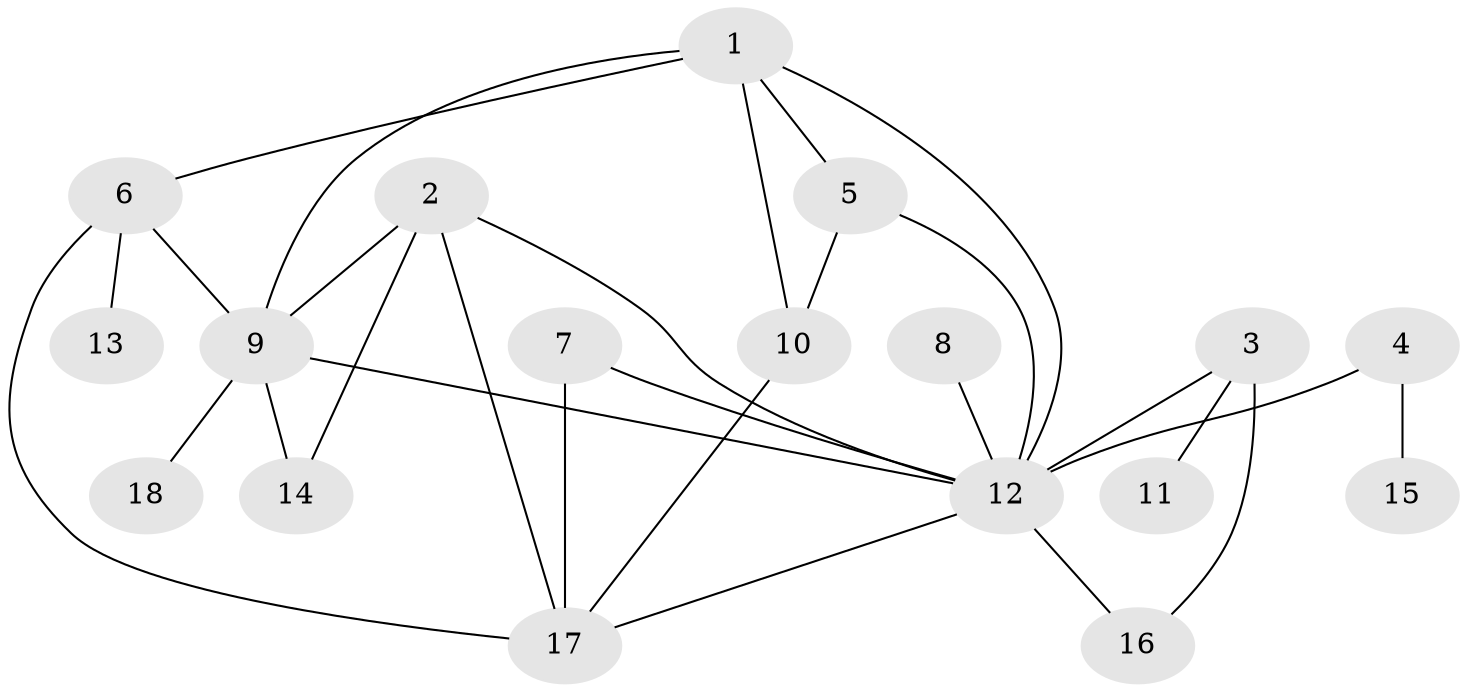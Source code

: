 // original degree distribution, {6: 0.018867924528301886, 9: 0.018867924528301886, 5: 0.03773584905660377, 3: 0.11320754716981132, 2: 0.32075471698113206, 4: 0.16981132075471697, 1: 0.32075471698113206}
// Generated by graph-tools (version 1.1) at 2025/36/03/04/25 23:36:00]
// undirected, 18 vertices, 28 edges
graph export_dot {
  node [color=gray90,style=filled];
  1;
  2;
  3;
  4;
  5;
  6;
  7;
  8;
  9;
  10;
  11;
  12;
  13;
  14;
  15;
  16;
  17;
  18;
  1 -- 5 [weight=1.0];
  1 -- 6 [weight=1.0];
  1 -- 9 [weight=1.0];
  1 -- 10 [weight=1.0];
  1 -- 12 [weight=1.0];
  2 -- 9 [weight=1.0];
  2 -- 12 [weight=1.0];
  2 -- 14 [weight=1.0];
  2 -- 17 [weight=1.0];
  3 -- 11 [weight=1.0];
  3 -- 12 [weight=2.0];
  3 -- 16 [weight=1.0];
  4 -- 12 [weight=1.0];
  4 -- 15 [weight=1.0];
  5 -- 10 [weight=1.0];
  5 -- 12 [weight=1.0];
  6 -- 9 [weight=1.0];
  6 -- 13 [weight=1.0];
  6 -- 17 [weight=1.0];
  7 -- 12 [weight=1.0];
  7 -- 17 [weight=1.0];
  8 -- 12 [weight=1.0];
  9 -- 12 [weight=1.0];
  9 -- 14 [weight=2.0];
  9 -- 18 [weight=1.0];
  10 -- 17 [weight=1.0];
  12 -- 16 [weight=1.0];
  12 -- 17 [weight=1.0];
}
